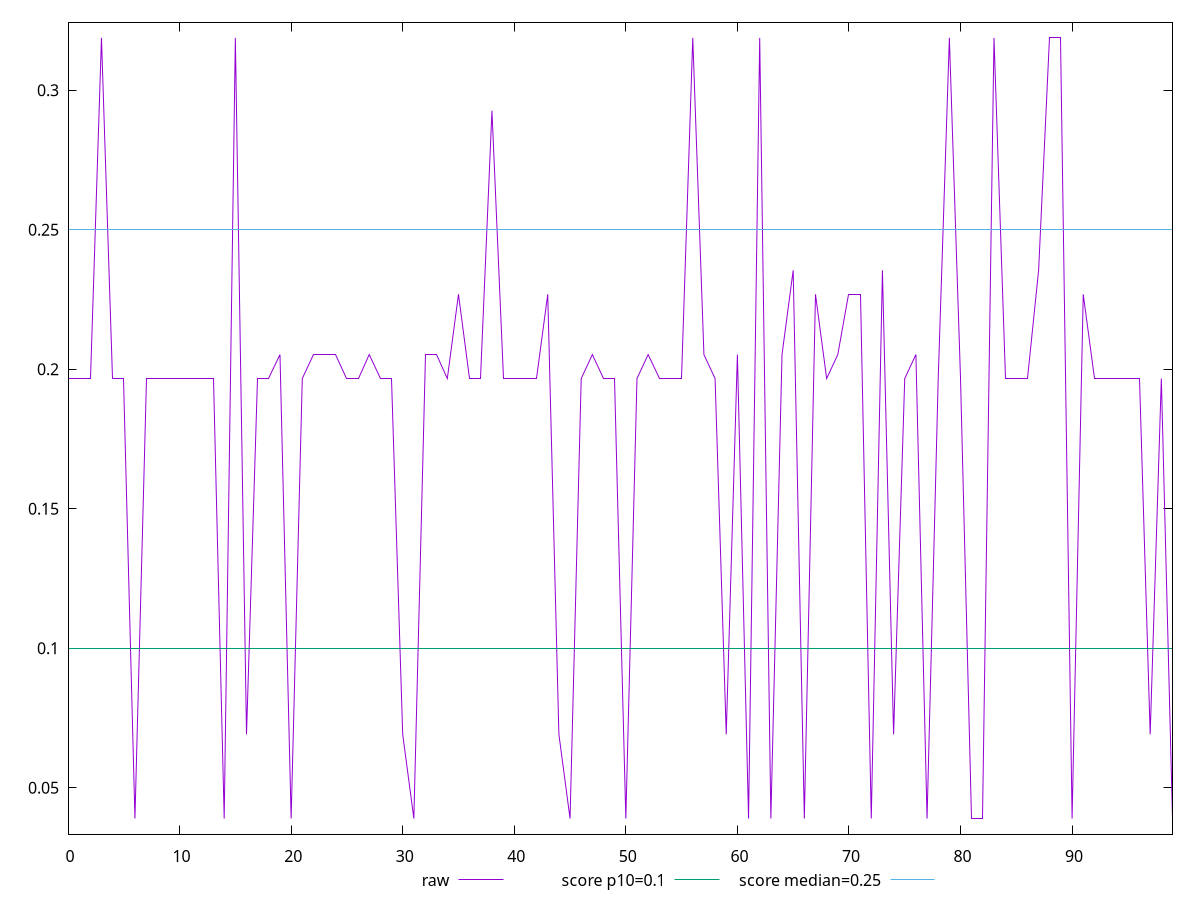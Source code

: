 reset

$raw <<EOF
0 0.19667434692382812
1 0.19667434692382812
2 0.19667434692382812
3 0.3188018798828125
4 0.19667434692382812
5 0.19667434692382812
6 0.0389404296875
7 0.19667434692382812
8 0.19667434692382812
9 0.19667434692382812
10 0.19667434692382812
11 0.19667434692382812
12 0.19667434692382812
13 0.19667434692382812
14 0.0389404296875
15 0.3188018798828125
16 0.0691375732421875
17 0.19667434692382812
18 0.19667434692382812
19 0.20527796427408854
20 0.0389404296875
21 0.19667434692382812
22 0.20527796427408854
23 0.20527796427408854
24 0.20527796427408854
25 0.19667434692382812
26 0.19667434692382812
27 0.20527796427408854
28 0.19667434692382812
29 0.19667434692382812
30 0.0691375732421875
31 0.0389404296875
32 0.20527796427408854
33 0.20527796427408854
34 0.19667434692382812
35 0.22687149047851562
36 0.19667434692382812
37 0.19667434692382812
38 0.29268795013427734
39 0.19667434692382812
40 0.19667434692382812
41 0.19667434692382812
42 0.19667434692382812
43 0.22687149047851562
44 0.0691375732421875
45 0.0389404296875
46 0.19667434692382812
47 0.20527796427408854
48 0.19667434692382812
49 0.19667434692382812
50 0.0389404296875
51 0.19667434692382812
52 0.20527796427408854
53 0.19667434692382812
54 0.19667434692382812
55 0.19667434692382812
56 0.3188018798828125
57 0.20527796427408854
58 0.19667434692382812
59 0.0691375732421875
60 0.20527796427408854
61 0.0389404296875
62 0.3188018798828125
63 0.0389404296875
64 0.20527796427408854
65 0.23547510782877604
66 0.0389404296875
67 0.22687149047851562
68 0.19667434692382812
69 0.20527796427408854
70 0.22687149047851562
71 0.22687149047851562
72 0.0389404296875
73 0.23547510782877604
74 0.0691375732421875
75 0.19667434692382812
76 0.20527796427408854
77 0.0389404296875
78 0.19667434692382812
79 0.3188018798828125
80 0.19667434692382812
81 0.0389404296875
82 0.0389404296875
83 0.3188018798828125
84 0.19667434692382812
85 0.19667434692382812
86 0.19667434692382812
87 0.23547510782877604
88 0.3188018798828125
89 0.3188018798828125
90 0.0389404296875
91 0.22687149047851562
92 0.19667434692382812
93 0.19667434692382812
94 0.19667434692382812
95 0.19667434692382812
96 0.19667434692382812
97 0.0691375732421875
98 0.19667434692382812
99 0.0389404296875
EOF

set key outside below
set xrange [0:99]
set yrange [0.03334320068359375:0.32439910888671875]
set trange [0.03334320068359375:0.32439910888671875]
set terminal svg size 640, 500 enhanced background rgb 'white'
set output "report_00008_2021-01-22T20:58:29.167/cumulative-layout-shift/samples/pages+cached+noexternal+nofonts+nosvg+noimg/raw/values.svg"

plot $raw title "raw" with line, \
     0.1 title "score p10=0.1", \
     0.25 title "score median=0.25"

reset
